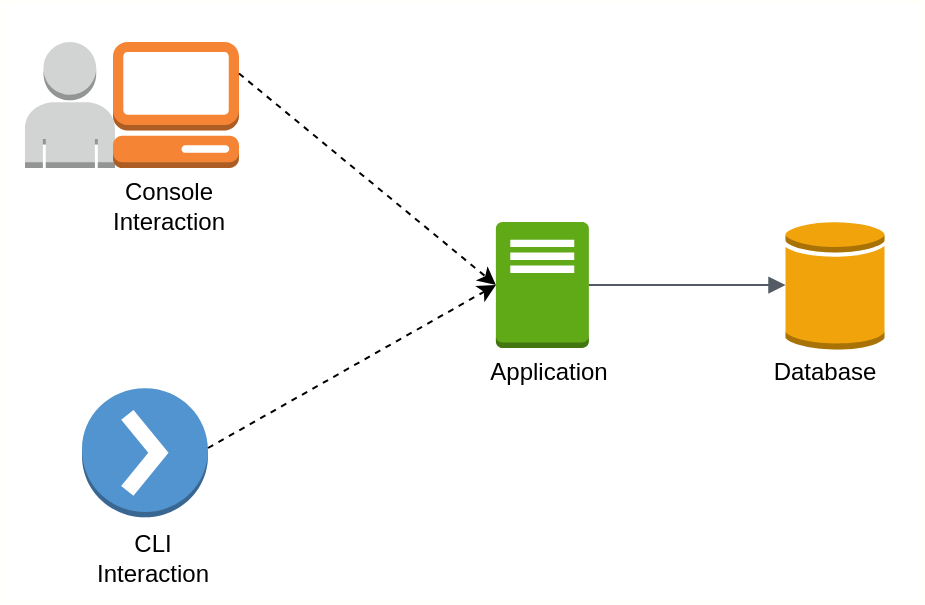<mxfile version="12.9.9" type="device"><diagram id="hDxXO6iOMIL-5xqhMEGv" name="Page-1"><mxGraphModel dx="1106" dy="808" grid="1" gridSize="10" guides="1" tooltips="1" connect="1" arrows="1" fold="1" page="1" pageScale="1" pageWidth="1654" pageHeight="1169" math="0" shadow="0"><root><mxCell id="0"/><mxCell id="1" parent="0"/><mxCell id="rrJ7_5-NOp423Et8Tmbz-2" value="" style="rounded=1;arcSize=10;dashed=1;strokeColor=#F59D56;fillColor=none;gradientColor=none;dashPattern=8 4;strokeWidth=2;" parent="1" vertex="1"><mxGeometry x="232.25" y="310.25" width="199.5" height="199.5" as="geometry"/></mxCell><mxCell id="9zoq24ZybqTwHp-O39qH-56" value="" style="rounded=0;whiteSpace=wrap;html=1;strokeColor=#FEFFF5;" parent="1" vertex="1"><mxGeometry x="40" y="260" width="460" height="300" as="geometry"/></mxCell><mxCell id="9zoq24ZybqTwHp-O39qH-45" value="Database" style="text;html=1;strokeColor=none;fillColor=none;align=center;verticalAlign=middle;whiteSpace=wrap;rounded=0;" parent="1" vertex="1"><mxGeometry x="431.752" y="437.027" width="39.048" height="16.136" as="geometry"/></mxCell><mxCell id="9zoq24ZybqTwHp-O39qH-46" value="Application" style="text;html=1;strokeColor=none;fillColor=none;align=center;verticalAlign=middle;whiteSpace=wrap;rounded=0;" parent="1" vertex="1"><mxGeometry x="294.392" y="437.028" width="39.048" height="16.136" as="geometry"/></mxCell><mxCell id="rrJ7_5-NOp423Et8Tmbz-10" value="" style="outlineConnect=0;dashed=0;verticalLabelPosition=bottom;verticalAlign=top;align=center;html=1;shape=mxgraph.aws3.traditional_server;fillColor=#60a917;strokeColor=#2D7600;fontColor=#ffffff;" parent="1" vertex="1"><mxGeometry x="286.94" y="370" width="46.5" height="63" as="geometry"/></mxCell><mxCell id="rrJ7_5-NOp423Et8Tmbz-12" value="" style="outlineConnect=0;dashed=0;verticalLabelPosition=bottom;verticalAlign=top;align=center;html=1;shape=mxgraph.aws3.generic_database;fillColor=#f0a30a;strokeColor=#BD7000;fontColor=#ffffff;" parent="1" vertex="1"><mxGeometry x="431.75" y="369.25" width="49.5" height="64.5" as="geometry"/></mxCell><mxCell id="rrJ7_5-NOp423Et8Tmbz-13" value="" style="outlineConnect=0;dashed=0;verticalLabelPosition=bottom;verticalAlign=top;align=center;html=1;shape=mxgraph.aws3.user;fillColor=#D2D3D3;gradientColor=none;" parent="1" vertex="1"><mxGeometry x="51.5" y="280" width="45" height="63" as="geometry"/></mxCell><mxCell id="rrJ7_5-NOp423Et8Tmbz-14" value="" style="outlineConnect=0;dashed=0;verticalLabelPosition=bottom;verticalAlign=top;align=center;html=1;shape=mxgraph.aws3.management_console;fillColor=#F58534;gradientColor=none;" parent="1" vertex="1"><mxGeometry x="95.5" y="280" width="63" height="63" as="geometry"/></mxCell><mxCell id="rrJ7_5-NOp423Et8Tmbz-15" value="" style="outlineConnect=0;dashed=0;verticalLabelPosition=bottom;verticalAlign=top;align=center;html=1;shape=mxgraph.aws3.action;fillColor=#5294CF;gradientColor=none;" parent="1" vertex="1"><mxGeometry x="80" y="453.16" width="63" height="64.5" as="geometry"/></mxCell><mxCell id="rrJ7_5-NOp423Et8Tmbz-16" value="" style="endArrow=classic;html=1;dashed=1;entryX=0;entryY=0.5;entryDx=0;entryDy=0;entryPerimeter=0;" parent="1" target="rrJ7_5-NOp423Et8Tmbz-10" edge="1"><mxGeometry width="50" height="50" relative="1" as="geometry"><mxPoint x="143" y="483" as="sourcePoint"/><mxPoint x="193" y="433" as="targetPoint"/></mxGeometry></mxCell><mxCell id="rrJ7_5-NOp423Et8Tmbz-17" value="" style="endArrow=classic;html=1;dashed=1;exitX=1;exitY=0.25;exitDx=0;exitDy=0;exitPerimeter=0;entryX=0;entryY=0.5;entryDx=0;entryDy=0;entryPerimeter=0;" parent="1" source="rrJ7_5-NOp423Et8Tmbz-14" target="rrJ7_5-NOp423Et8Tmbz-10" edge="1"><mxGeometry width="50" height="50" relative="1" as="geometry"><mxPoint x="510" y="420" as="sourcePoint"/><mxPoint x="560" y="370" as="targetPoint"/></mxGeometry></mxCell><mxCell id="rrJ7_5-NOp423Et8Tmbz-18" value="CLI Interaction" style="text;html=1;strokeColor=none;fillColor=none;align=center;verticalAlign=middle;whiteSpace=wrap;rounded=0;" parent="1" vertex="1"><mxGeometry x="95.502" y="529.998" width="39.048" height="16.136" as="geometry"/></mxCell><mxCell id="rrJ7_5-NOp423Et8Tmbz-19" value="Console Interaction" style="text;html=1;strokeColor=none;fillColor=none;align=center;verticalAlign=middle;whiteSpace=wrap;rounded=0;" parent="1" vertex="1"><mxGeometry x="103.952" y="353.868" width="39.048" height="16.136" as="geometry"/></mxCell><mxCell id="grnGYoVou1c-sQZ5JIY9-1" value="" style="edgeStyle=orthogonalEdgeStyle;html=1;endArrow=block;elbow=vertical;startArrow=none;endFill=1;strokeColor=#545B64;rounded=0;fontSize=16;exitX=1;exitY=0.5;exitDx=0;exitDy=0;exitPerimeter=0;" edge="1" parent="1" source="rrJ7_5-NOp423Et8Tmbz-10" target="rrJ7_5-NOp423Et8Tmbz-12"><mxGeometry width="100" relative="1" as="geometry"><mxPoint x="510" y="410" as="sourcePoint"/><mxPoint x="610" y="410" as="targetPoint"/></mxGeometry></mxCell></root></mxGraphModel></diagram></mxfile>